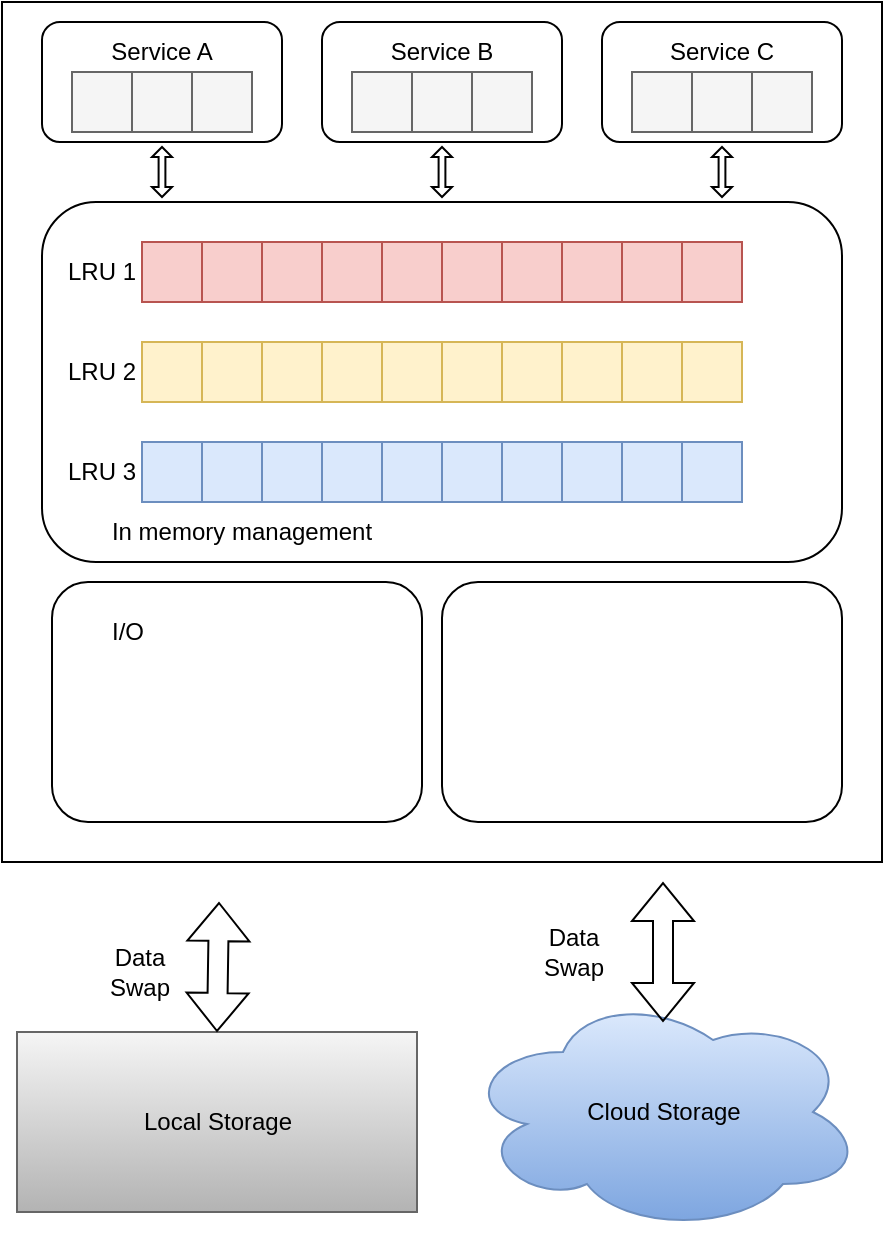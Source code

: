 <mxfile version="22.1.18" type="github">
  <diagram name="第 1 页" id="JyfFjGAexfhLY6njlDLw">
    <mxGraphModel dx="1002" dy="569" grid="1" gridSize="10" guides="1" tooltips="1" connect="1" arrows="1" fold="1" page="1" pageScale="1" pageWidth="827" pageHeight="1169" math="0" shadow="0">
      <root>
        <mxCell id="0" />
        <mxCell id="1" parent="0" />
        <mxCell id="Br-GBwjzSDuLGPGi_v_d-5" value="" style="rounded=0;whiteSpace=wrap;html=1;" parent="1" vertex="1">
          <mxGeometry x="310" y="140" width="120" height="80" as="geometry" />
        </mxCell>
        <mxCell id="Br-GBwjzSDuLGPGi_v_d-7" value="" style="rounded=0;whiteSpace=wrap;html=1;" parent="1" vertex="1">
          <mxGeometry x="200" y="120" width="440" height="430" as="geometry" />
        </mxCell>
        <mxCell id="Br-GBwjzSDuLGPGi_v_d-8" value="" style="rounded=1;whiteSpace=wrap;html=1;" parent="1" vertex="1">
          <mxGeometry x="220" y="130" width="120" height="60" as="geometry" />
        </mxCell>
        <mxCell id="Br-GBwjzSDuLGPGi_v_d-41" value="Service A" style="text;html=1;strokeColor=none;fillColor=none;align=center;verticalAlign=middle;whiteSpace=wrap;rounded=0;" parent="1" vertex="1">
          <mxGeometry x="250" y="130" width="60" height="30" as="geometry" />
        </mxCell>
        <mxCell id="0hbLelq6WaIyZ1fjen-j-7" value="" style="rounded=1;whiteSpace=wrap;html=1;" parent="1" vertex="1">
          <mxGeometry x="220" y="220" width="400" height="180" as="geometry" />
        </mxCell>
        <mxCell id="0hbLelq6WaIyZ1fjen-j-14" value="" style="whiteSpace=wrap;html=1;aspect=fixed;fillColor=#f8cecc;strokeColor=#b85450;" parent="1" vertex="1">
          <mxGeometry x="270" y="240" width="30" height="30" as="geometry" />
        </mxCell>
        <mxCell id="0hbLelq6WaIyZ1fjen-j-15" value="" style="whiteSpace=wrap;html=1;aspect=fixed;fillColor=#f8cecc;strokeColor=#b85450;" parent="1" vertex="1">
          <mxGeometry x="300" y="240" width="30" height="30" as="geometry" />
        </mxCell>
        <mxCell id="0hbLelq6WaIyZ1fjen-j-16" value="" style="whiteSpace=wrap;html=1;aspect=fixed;fillColor=#f8cecc;strokeColor=#b85450;" parent="1" vertex="1">
          <mxGeometry x="330" y="240" width="30" height="30" as="geometry" />
        </mxCell>
        <mxCell id="0hbLelq6WaIyZ1fjen-j-17" value="" style="whiteSpace=wrap;html=1;aspect=fixed;fillColor=#f8cecc;strokeColor=#b85450;" parent="1" vertex="1">
          <mxGeometry x="360" y="240" width="30" height="30" as="geometry" />
        </mxCell>
        <mxCell id="0hbLelq6WaIyZ1fjen-j-18" value="" style="whiteSpace=wrap;html=1;aspect=fixed;fillColor=#f8cecc;strokeColor=#b85450;" parent="1" vertex="1">
          <mxGeometry x="390" y="240" width="30" height="30" as="geometry" />
        </mxCell>
        <mxCell id="0hbLelq6WaIyZ1fjen-j-19" value="" style="whiteSpace=wrap;html=1;aspect=fixed;fillColor=#f8cecc;strokeColor=#b85450;" parent="1" vertex="1">
          <mxGeometry x="420" y="240" width="30" height="30" as="geometry" />
        </mxCell>
        <mxCell id="0hbLelq6WaIyZ1fjen-j-20" value="" style="whiteSpace=wrap;html=1;aspect=fixed;fillColor=#f8cecc;strokeColor=#b85450;" parent="1" vertex="1">
          <mxGeometry x="450" y="240" width="30" height="30" as="geometry" />
        </mxCell>
        <mxCell id="0hbLelq6WaIyZ1fjen-j-21" value="" style="whiteSpace=wrap;html=1;aspect=fixed;fillColor=#f8cecc;strokeColor=#b85450;" parent="1" vertex="1">
          <mxGeometry x="480" y="240" width="30" height="30" as="geometry" />
        </mxCell>
        <mxCell id="0hbLelq6WaIyZ1fjen-j-22" value="" style="whiteSpace=wrap;html=1;aspect=fixed;fillColor=#f8cecc;strokeColor=#b85450;" parent="1" vertex="1">
          <mxGeometry x="510" y="240" width="30" height="30" as="geometry" />
        </mxCell>
        <mxCell id="0hbLelq6WaIyZ1fjen-j-26" value="" style="group;fillColor=#f5f5f5;fontColor=#333333;strokeColor=#666666;" parent="1" vertex="1" connectable="0">
          <mxGeometry x="235" y="155" width="90" height="30" as="geometry" />
        </mxCell>
        <mxCell id="0hbLelq6WaIyZ1fjen-j-23" value="" style="whiteSpace=wrap;html=1;aspect=fixed;fillColor=#f5f5f5;strokeColor=#666666;fontColor=#333333;" parent="0hbLelq6WaIyZ1fjen-j-26" vertex="1">
          <mxGeometry width="30" height="30" as="geometry" />
        </mxCell>
        <mxCell id="0hbLelq6WaIyZ1fjen-j-24" value="" style="whiteSpace=wrap;html=1;aspect=fixed;fillColor=#f5f5f5;strokeColor=#666666;fontColor=#333333;" parent="0hbLelq6WaIyZ1fjen-j-26" vertex="1">
          <mxGeometry x="30" width="30" height="30" as="geometry" />
        </mxCell>
        <mxCell id="0hbLelq6WaIyZ1fjen-j-25" value="" style="whiteSpace=wrap;html=1;aspect=fixed;fillColor=#f5f5f5;strokeColor=#666666;fontColor=#333333;" parent="0hbLelq6WaIyZ1fjen-j-26" vertex="1">
          <mxGeometry x="60" width="30" height="30" as="geometry" />
        </mxCell>
        <mxCell id="0hbLelq6WaIyZ1fjen-j-31" value="" style="rounded=1;whiteSpace=wrap;html=1;" parent="1" vertex="1">
          <mxGeometry x="360" y="130" width="120" height="60" as="geometry" />
        </mxCell>
        <mxCell id="0hbLelq6WaIyZ1fjen-j-32" value="Service B" style="text;html=1;strokeColor=none;fillColor=none;align=center;verticalAlign=middle;whiteSpace=wrap;rounded=0;" parent="1" vertex="1">
          <mxGeometry x="390" y="130" width="60" height="30" as="geometry" />
        </mxCell>
        <mxCell id="0hbLelq6WaIyZ1fjen-j-33" value="" style="group;fillColor=#f5f5f5;strokeColor=#666666;fontColor=#333333;" parent="1" vertex="1" connectable="0">
          <mxGeometry x="375" y="155" width="90" height="30" as="geometry" />
        </mxCell>
        <mxCell id="0hbLelq6WaIyZ1fjen-j-34" value="" style="whiteSpace=wrap;html=1;aspect=fixed;fillColor=#f5f5f5;strokeColor=#666666;fontColor=#333333;" parent="0hbLelq6WaIyZ1fjen-j-33" vertex="1">
          <mxGeometry width="30" height="30" as="geometry" />
        </mxCell>
        <mxCell id="0hbLelq6WaIyZ1fjen-j-35" value="" style="whiteSpace=wrap;html=1;aspect=fixed;fillColor=#f5f5f5;strokeColor=#666666;fontColor=#333333;" parent="0hbLelq6WaIyZ1fjen-j-33" vertex="1">
          <mxGeometry x="30" width="30" height="30" as="geometry" />
        </mxCell>
        <mxCell id="0hbLelq6WaIyZ1fjen-j-36" value="" style="whiteSpace=wrap;html=1;aspect=fixed;fillColor=#f5f5f5;strokeColor=#666666;fontColor=#333333;" parent="0hbLelq6WaIyZ1fjen-j-33" vertex="1">
          <mxGeometry x="60" width="30" height="30" as="geometry" />
        </mxCell>
        <mxCell id="0hbLelq6WaIyZ1fjen-j-50" value="" style="rounded=1;whiteSpace=wrap;html=1;" parent="1" vertex="1">
          <mxGeometry x="500" y="130" width="120" height="60" as="geometry" />
        </mxCell>
        <mxCell id="0hbLelq6WaIyZ1fjen-j-51" value="Service C" style="text;html=1;strokeColor=none;fillColor=none;align=center;verticalAlign=middle;whiteSpace=wrap;rounded=0;" parent="1" vertex="1">
          <mxGeometry x="530" y="130" width="60" height="30" as="geometry" />
        </mxCell>
        <mxCell id="0hbLelq6WaIyZ1fjen-j-52" value="" style="group;fillColor=#f5f5f5;fontColor=#333333;strokeColor=#666666;" parent="1" vertex="1" connectable="0">
          <mxGeometry x="515" y="155" width="90" height="30" as="geometry" />
        </mxCell>
        <mxCell id="0hbLelq6WaIyZ1fjen-j-53" value="" style="whiteSpace=wrap;html=1;aspect=fixed;fillColor=#f5f5f5;strokeColor=#666666;fontColor=#333333;" parent="0hbLelq6WaIyZ1fjen-j-52" vertex="1">
          <mxGeometry width="30" height="30" as="geometry" />
        </mxCell>
        <mxCell id="0hbLelq6WaIyZ1fjen-j-54" value="" style="whiteSpace=wrap;html=1;aspect=fixed;fillColor=#f5f5f5;strokeColor=#666666;fontColor=#333333;" parent="0hbLelq6WaIyZ1fjen-j-52" vertex="1">
          <mxGeometry x="30" width="30" height="30" as="geometry" />
        </mxCell>
        <mxCell id="0hbLelq6WaIyZ1fjen-j-55" value="" style="whiteSpace=wrap;html=1;aspect=fixed;fillColor=#f5f5f5;strokeColor=#666666;fontColor=#333333;" parent="0hbLelq6WaIyZ1fjen-j-52" vertex="1">
          <mxGeometry x="60" width="30" height="30" as="geometry" />
        </mxCell>
        <mxCell id="0hbLelq6WaIyZ1fjen-j-56" value="" style="whiteSpace=wrap;html=1;aspect=fixed;fillColor=#f8cecc;strokeColor=#b85450;" parent="1" vertex="1">
          <mxGeometry x="540" y="240" width="30" height="30" as="geometry" />
        </mxCell>
        <mxCell id="0hbLelq6WaIyZ1fjen-j-57" value="" style="whiteSpace=wrap;html=1;aspect=fixed;fillColor=#fff2cc;strokeColor=#d6b656;" parent="1" vertex="1">
          <mxGeometry x="270" y="290" width="30" height="30" as="geometry" />
        </mxCell>
        <mxCell id="0hbLelq6WaIyZ1fjen-j-58" value="" style="whiteSpace=wrap;html=1;aspect=fixed;fillColor=#fff2cc;strokeColor=#d6b656;" parent="1" vertex="1">
          <mxGeometry x="300" y="290" width="30" height="30" as="geometry" />
        </mxCell>
        <mxCell id="0hbLelq6WaIyZ1fjen-j-59" value="" style="whiteSpace=wrap;html=1;aspect=fixed;fillColor=#fff2cc;strokeColor=#d6b656;" parent="1" vertex="1">
          <mxGeometry x="330" y="290" width="30" height="30" as="geometry" />
        </mxCell>
        <mxCell id="0hbLelq6WaIyZ1fjen-j-60" value="" style="whiteSpace=wrap;html=1;aspect=fixed;fillColor=#fff2cc;strokeColor=#d6b656;" parent="1" vertex="1">
          <mxGeometry x="360" y="290" width="30" height="30" as="geometry" />
        </mxCell>
        <mxCell id="0hbLelq6WaIyZ1fjen-j-61" value="" style="whiteSpace=wrap;html=1;aspect=fixed;fillColor=#fff2cc;strokeColor=#d6b656;" parent="1" vertex="1">
          <mxGeometry x="390" y="290" width="30" height="30" as="geometry" />
        </mxCell>
        <mxCell id="0hbLelq6WaIyZ1fjen-j-62" value="" style="whiteSpace=wrap;html=1;aspect=fixed;fillColor=#fff2cc;strokeColor=#d6b656;" parent="1" vertex="1">
          <mxGeometry x="420" y="290" width="30" height="30" as="geometry" />
        </mxCell>
        <mxCell id="0hbLelq6WaIyZ1fjen-j-63" value="" style="whiteSpace=wrap;html=1;aspect=fixed;fillColor=#fff2cc;strokeColor=#d6b656;" parent="1" vertex="1">
          <mxGeometry x="450" y="290" width="30" height="30" as="geometry" />
        </mxCell>
        <mxCell id="0hbLelq6WaIyZ1fjen-j-64" value="" style="whiteSpace=wrap;html=1;aspect=fixed;fillColor=#fff2cc;strokeColor=#d6b656;" parent="1" vertex="1">
          <mxGeometry x="480" y="290" width="30" height="30" as="geometry" />
        </mxCell>
        <mxCell id="0hbLelq6WaIyZ1fjen-j-65" value="" style="whiteSpace=wrap;html=1;aspect=fixed;fillColor=#fff2cc;strokeColor=#d6b656;" parent="1" vertex="1">
          <mxGeometry x="510" y="290" width="30" height="30" as="geometry" />
        </mxCell>
        <mxCell id="0hbLelq6WaIyZ1fjen-j-66" value="" style="whiteSpace=wrap;html=1;aspect=fixed;fillColor=#fff2cc;strokeColor=#d6b656;" parent="1" vertex="1">
          <mxGeometry x="540" y="290" width="30" height="30" as="geometry" />
        </mxCell>
        <mxCell id="0hbLelq6WaIyZ1fjen-j-67" value="" style="whiteSpace=wrap;html=1;aspect=fixed;fillColor=#dae8fc;strokeColor=#6c8ebf;" parent="1" vertex="1">
          <mxGeometry x="270" y="340" width="30" height="30" as="geometry" />
        </mxCell>
        <mxCell id="0hbLelq6WaIyZ1fjen-j-68" value="" style="whiteSpace=wrap;html=1;aspect=fixed;fillColor=#dae8fc;strokeColor=#6c8ebf;" parent="1" vertex="1">
          <mxGeometry x="300" y="340" width="30" height="30" as="geometry" />
        </mxCell>
        <mxCell id="0hbLelq6WaIyZ1fjen-j-69" value="" style="whiteSpace=wrap;html=1;aspect=fixed;fillColor=#dae8fc;strokeColor=#6c8ebf;" parent="1" vertex="1">
          <mxGeometry x="330" y="340" width="30" height="30" as="geometry" />
        </mxCell>
        <mxCell id="0hbLelq6WaIyZ1fjen-j-70" value="" style="whiteSpace=wrap;html=1;aspect=fixed;fillColor=#dae8fc;strokeColor=#6c8ebf;" parent="1" vertex="1">
          <mxGeometry x="360" y="340" width="30" height="30" as="geometry" />
        </mxCell>
        <mxCell id="0hbLelq6WaIyZ1fjen-j-71" value="" style="whiteSpace=wrap;html=1;aspect=fixed;fillColor=#dae8fc;strokeColor=#6c8ebf;" parent="1" vertex="1">
          <mxGeometry x="390" y="340" width="30" height="30" as="geometry" />
        </mxCell>
        <mxCell id="0hbLelq6WaIyZ1fjen-j-72" value="" style="whiteSpace=wrap;html=1;aspect=fixed;fillColor=#dae8fc;strokeColor=#6c8ebf;" parent="1" vertex="1">
          <mxGeometry x="420" y="340" width="30" height="30" as="geometry" />
        </mxCell>
        <mxCell id="0hbLelq6WaIyZ1fjen-j-73" value="" style="whiteSpace=wrap;html=1;aspect=fixed;fillColor=#dae8fc;strokeColor=#6c8ebf;" parent="1" vertex="1">
          <mxGeometry x="450" y="340" width="30" height="30" as="geometry" />
        </mxCell>
        <mxCell id="0hbLelq6WaIyZ1fjen-j-74" value="" style="whiteSpace=wrap;html=1;aspect=fixed;fillColor=#dae8fc;strokeColor=#6c8ebf;" parent="1" vertex="1">
          <mxGeometry x="480" y="340" width="30" height="30" as="geometry" />
        </mxCell>
        <mxCell id="0hbLelq6WaIyZ1fjen-j-75" value="" style="whiteSpace=wrap;html=1;aspect=fixed;fillColor=#dae8fc;strokeColor=#6c8ebf;" parent="1" vertex="1">
          <mxGeometry x="510" y="340" width="30" height="30" as="geometry" />
        </mxCell>
        <mxCell id="0hbLelq6WaIyZ1fjen-j-76" value="" style="whiteSpace=wrap;html=1;aspect=fixed;fillColor=#dae8fc;strokeColor=#6c8ebf;" parent="1" vertex="1">
          <mxGeometry x="540" y="340" width="30" height="30" as="geometry" />
        </mxCell>
        <mxCell id="0hbLelq6WaIyZ1fjen-j-77" value="Local Storage" style="rounded=0;whiteSpace=wrap;html=1;fillColor=#f5f5f5;gradientColor=#b3b3b3;strokeColor=#666666;" parent="1" vertex="1">
          <mxGeometry x="207.5" y="635" width="200" height="90" as="geometry" />
        </mxCell>
        <mxCell id="0hbLelq6WaIyZ1fjen-j-78" value="Cloud Storage" style="ellipse;shape=cloud;whiteSpace=wrap;html=1;fillColor=#dae8fc;strokeColor=#6c8ebf;gradientColor=#7ea6e0;" parent="1" vertex="1">
          <mxGeometry x="430.5" y="615" width="200" height="120" as="geometry" />
        </mxCell>
        <mxCell id="0hbLelq6WaIyZ1fjen-j-79" value="" style="shape=flexArrow;endArrow=classic;startArrow=classic;html=1;rounded=0;exitX=0.5;exitY=0;exitDx=0;exitDy=0;entryX=0.25;entryY=1;entryDx=0;entryDy=0;" parent="1" source="0hbLelq6WaIyZ1fjen-j-77" edge="1">
          <mxGeometry width="100" height="100" relative="1" as="geometry">
            <mxPoint x="248.5" y="700" as="sourcePoint" />
            <mxPoint x="308.5" y="570" as="targetPoint" />
          </mxGeometry>
        </mxCell>
        <mxCell id="0hbLelq6WaIyZ1fjen-j-80" value="" style="shape=flexArrow;endArrow=classic;startArrow=classic;html=1;rounded=0;entryX=0.75;entryY=1;entryDx=0;entryDy=0;" parent="1" edge="1">
          <mxGeometry width="100" height="100" relative="1" as="geometry">
            <mxPoint x="530.5" y="630" as="sourcePoint" />
            <mxPoint x="530.5" y="560" as="targetPoint" />
          </mxGeometry>
        </mxCell>
        <mxCell id="0hbLelq6WaIyZ1fjen-j-81" value="LRU 1" style="text;html=1;strokeColor=none;fillColor=none;align=center;verticalAlign=middle;whiteSpace=wrap;rounded=0;" parent="1" vertex="1">
          <mxGeometry x="220" y="240" width="60" height="30" as="geometry" />
        </mxCell>
        <mxCell id="0hbLelq6WaIyZ1fjen-j-82" value="LRU 2" style="text;html=1;strokeColor=none;fillColor=none;align=center;verticalAlign=middle;whiteSpace=wrap;rounded=0;" parent="1" vertex="1">
          <mxGeometry x="220" y="290" width="60" height="30" as="geometry" />
        </mxCell>
        <mxCell id="0hbLelq6WaIyZ1fjen-j-83" value="LRU 3" style="text;html=1;strokeColor=none;fillColor=none;align=center;verticalAlign=middle;whiteSpace=wrap;rounded=0;" parent="1" vertex="1">
          <mxGeometry x="220" y="340" width="60" height="30" as="geometry" />
        </mxCell>
        <mxCell id="0hbLelq6WaIyZ1fjen-j-86" value="" style="html=1;shadow=0;dashed=0;align=center;verticalAlign=middle;shape=mxgraph.arrows2.twoWayArrow;dy=0.66;dx=5.03;rotation=90;" parent="1" vertex="1">
          <mxGeometry x="267.5" y="200" width="25" height="10" as="geometry" />
        </mxCell>
        <mxCell id="0hbLelq6WaIyZ1fjen-j-90" value="" style="html=1;shadow=0;dashed=0;align=center;verticalAlign=middle;shape=mxgraph.arrows2.twoWayArrow;dy=0.66;dx=5.03;rotation=90;" parent="1" vertex="1">
          <mxGeometry x="407.5" y="200" width="25" height="10" as="geometry" />
        </mxCell>
        <mxCell id="0hbLelq6WaIyZ1fjen-j-92" value="" style="html=1;shadow=0;dashed=0;align=center;verticalAlign=middle;shape=mxgraph.arrows2.twoWayArrow;dy=0.66;dx=5.03;rotation=90;" parent="1" vertex="1">
          <mxGeometry x="547.5" y="200" width="25" height="10" as="geometry" />
        </mxCell>
        <mxCell id="0hbLelq6WaIyZ1fjen-j-93" value="Data Swap" style="text;html=1;strokeColor=none;fillColor=none;align=center;verticalAlign=middle;whiteSpace=wrap;rounded=0;" parent="1" vertex="1">
          <mxGeometry x="238.5" y="590" width="60" height="30" as="geometry" />
        </mxCell>
        <mxCell id="0hbLelq6WaIyZ1fjen-j-94" value="Data Swap" style="text;html=1;strokeColor=none;fillColor=none;align=center;verticalAlign=middle;whiteSpace=wrap;rounded=0;" parent="1" vertex="1">
          <mxGeometry x="455.5" y="580" width="60" height="30" as="geometry" />
        </mxCell>
        <mxCell id="F7dajQZyRK1ArHmn_cR7-2" value="" style="rounded=1;whiteSpace=wrap;html=1;" vertex="1" parent="1">
          <mxGeometry x="225" y="410" width="185" height="120" as="geometry" />
        </mxCell>
        <mxCell id="F7dajQZyRK1ArHmn_cR7-3" value="I/O" style="text;html=1;strokeColor=none;fillColor=none;align=center;verticalAlign=middle;whiteSpace=wrap;rounded=0;" vertex="1" parent="1">
          <mxGeometry x="232.5" y="420" width="60" height="30" as="geometry" />
        </mxCell>
        <mxCell id="F7dajQZyRK1ArHmn_cR7-4" value="In memory management" style="text;html=1;strokeColor=none;fillColor=none;align=center;verticalAlign=middle;whiteSpace=wrap;rounded=0;" vertex="1" parent="1">
          <mxGeometry x="235" y="370" width="170" height="30" as="geometry" />
        </mxCell>
        <mxCell id="F7dajQZyRK1ArHmn_cR7-5" value="" style="rounded=1;whiteSpace=wrap;html=1;" vertex="1" parent="1">
          <mxGeometry x="420" y="410" width="200" height="120" as="geometry" />
        </mxCell>
      </root>
    </mxGraphModel>
  </diagram>
</mxfile>
